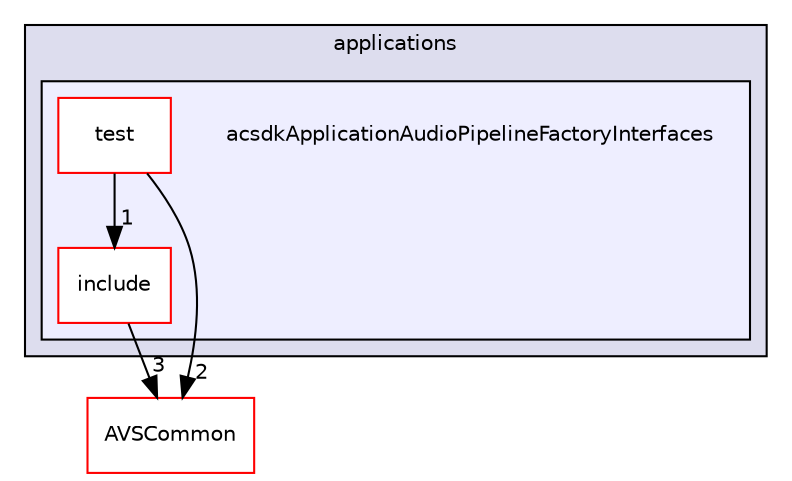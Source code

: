 digraph "/workplace/avs-device-sdk/applications/acsdkApplicationAudioPipelineFactoryInterfaces" {
  compound=true
  node [ fontsize="10", fontname="Helvetica"];
  edge [ labelfontsize="10", labelfontname="Helvetica"];
  subgraph clusterdir_a6e4fee11f07c3b70486e88fe92cbbdc {
    graph [ bgcolor="#ddddee", pencolor="black", label="applications" fontname="Helvetica", fontsize="10", URL="dir_a6e4fee11f07c3b70486e88fe92cbbdc.html"]
  subgraph clusterdir_5f7911d5aff7f3db61b81ea8d608701d {
    graph [ bgcolor="#eeeeff", pencolor="black", label="" URL="dir_5f7911d5aff7f3db61b81ea8d608701d.html"];
    dir_5f7911d5aff7f3db61b81ea8d608701d [shape=plaintext label="acsdkApplicationAudioPipelineFactoryInterfaces"];
    dir_9dc20e5d3b40ef1b522acfc9b2156f22 [shape=box label="include" color="red" fillcolor="white" style="filled" URL="dir_9dc20e5d3b40ef1b522acfc9b2156f22.html"];
    dir_fc676eaecce12a36e749725406072b62 [shape=box label="test" color="red" fillcolor="white" style="filled" URL="dir_fc676eaecce12a36e749725406072b62.html"];
  }
  }
  dir_13e65effb2bde530b17b3d5eefcd0266 [shape=box label="AVSCommon" fillcolor="white" style="filled" color="red" URL="dir_13e65effb2bde530b17b3d5eefcd0266.html"];
  dir_9dc20e5d3b40ef1b522acfc9b2156f22->dir_13e65effb2bde530b17b3d5eefcd0266 [headlabel="3", labeldistance=1.5 headhref="dir_000042_000017.html"];
  dir_fc676eaecce12a36e749725406072b62->dir_13e65effb2bde530b17b3d5eefcd0266 [headlabel="2", labeldistance=1.5 headhref="dir_000044_000017.html"];
  dir_fc676eaecce12a36e749725406072b62->dir_9dc20e5d3b40ef1b522acfc9b2156f22 [headlabel="1", labeldistance=1.5 headhref="dir_000044_000042.html"];
}
